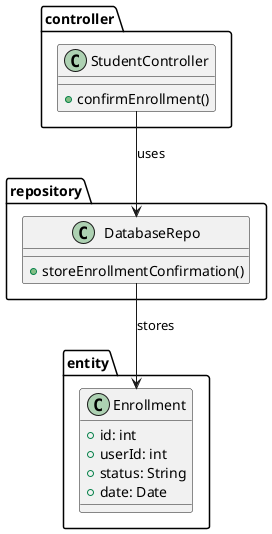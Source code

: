 @startuml
package controller {
    class StudentController {
        +confirmEnrollment()
    }
}

package repository {
    class DatabaseRepo {
        +storeEnrollmentConfirmation()
    }
}

package entity {
    class Enrollment {
        +id: int
        +userId: int
        +status: String
        +date: Date
    }
}

StudentController --> DatabaseRepo : uses
DatabaseRepo --> Enrollment : stores
@enduml